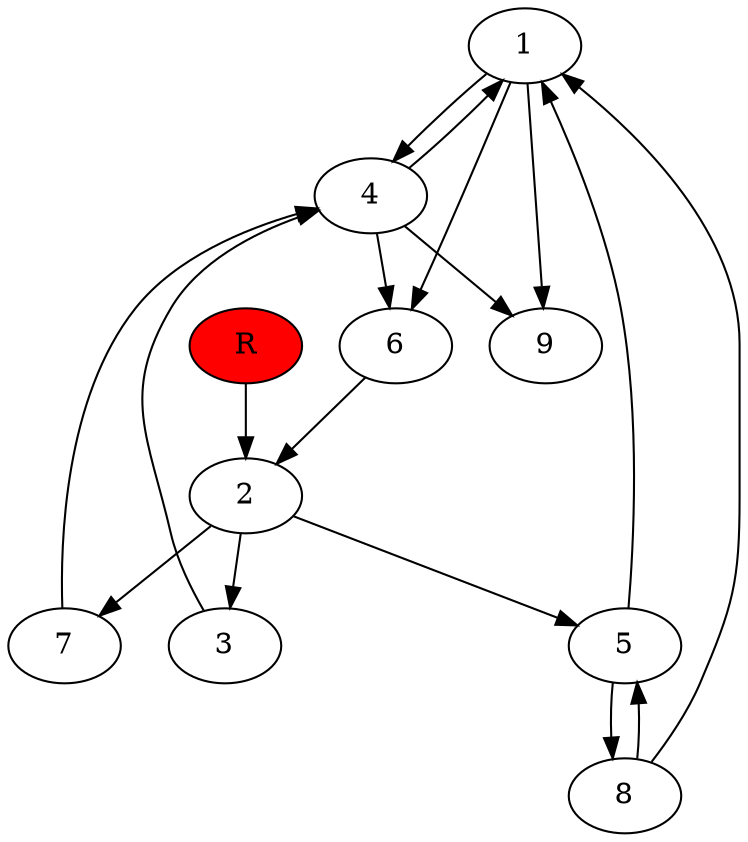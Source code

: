 digraph prb15811 {
	1
	2
	3
	4
	5
	6
	7
	8
	R [fillcolor="#ff0000" style=filled]
	1 -> 4
	1 -> 6
	1 -> 9
	2 -> 3
	2 -> 5
	2 -> 7
	3 -> 4
	4 -> 1
	4 -> 6
	4 -> 9
	5 -> 1
	5 -> 8
	6 -> 2
	7 -> 4
	8 -> 1
	8 -> 5
	R -> 2
}
